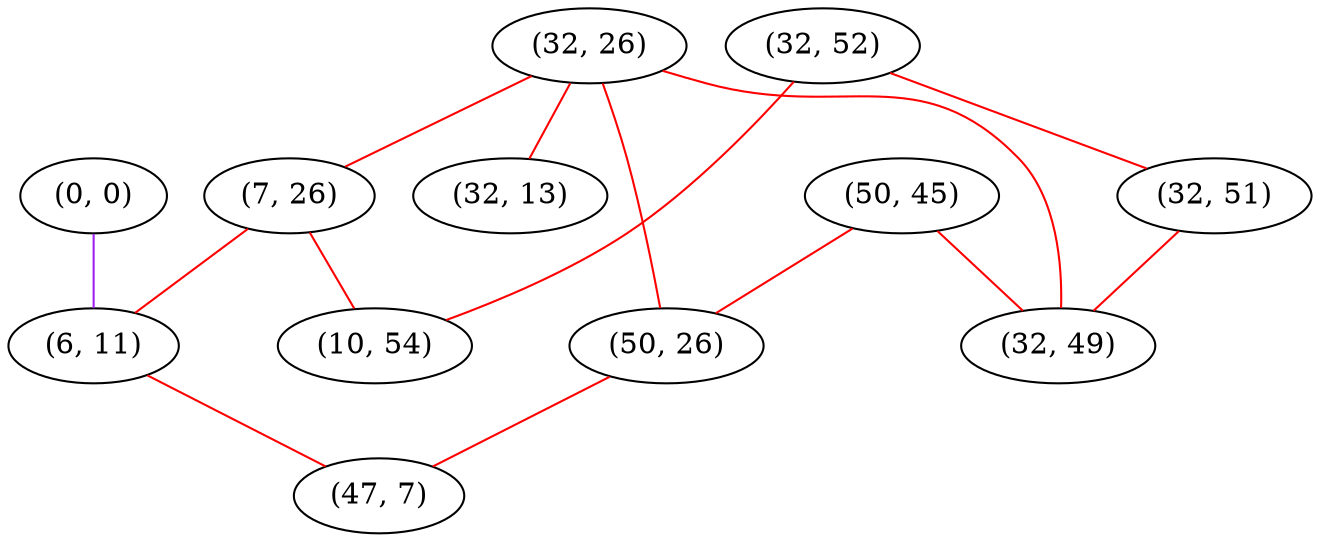 graph "" {
"(50, 45)";
"(0, 0)";
"(32, 26)";
"(7, 26)";
"(32, 52)";
"(6, 11)";
"(32, 51)";
"(32, 13)";
"(50, 26)";
"(32, 49)";
"(47, 7)";
"(10, 54)";
"(50, 45)" -- "(32, 49)"  [color=red, key=0, weight=1];
"(50, 45)" -- "(50, 26)"  [color=red, key=0, weight=1];
"(0, 0)" -- "(6, 11)"  [color=purple, key=0, weight=4];
"(32, 26)" -- "(32, 49)"  [color=red, key=0, weight=1];
"(32, 26)" -- "(32, 13)"  [color=red, key=0, weight=1];
"(32, 26)" -- "(7, 26)"  [color=red, key=0, weight=1];
"(32, 26)" -- "(50, 26)"  [color=red, key=0, weight=1];
"(7, 26)" -- "(6, 11)"  [color=red, key=0, weight=1];
"(7, 26)" -- "(10, 54)"  [color=red, key=0, weight=1];
"(32, 52)" -- "(32, 51)"  [color=red, key=0, weight=1];
"(32, 52)" -- "(10, 54)"  [color=red, key=0, weight=1];
"(6, 11)" -- "(47, 7)"  [color=red, key=0, weight=1];
"(32, 51)" -- "(32, 49)"  [color=red, key=0, weight=1];
"(50, 26)" -- "(47, 7)"  [color=red, key=0, weight=1];
}

